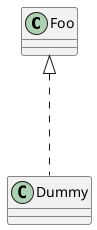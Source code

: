 {
  "sha1": "d1zq5i1fhgx6yjw3gkapyfeujzmk920",
  "insertion": {
    "when": "2024-06-01T09:03:02.417Z",
    "user": "plantuml@gmail.com"
  }
}
@startuml
class Foo
Foo <|... Dummy
@enduml
